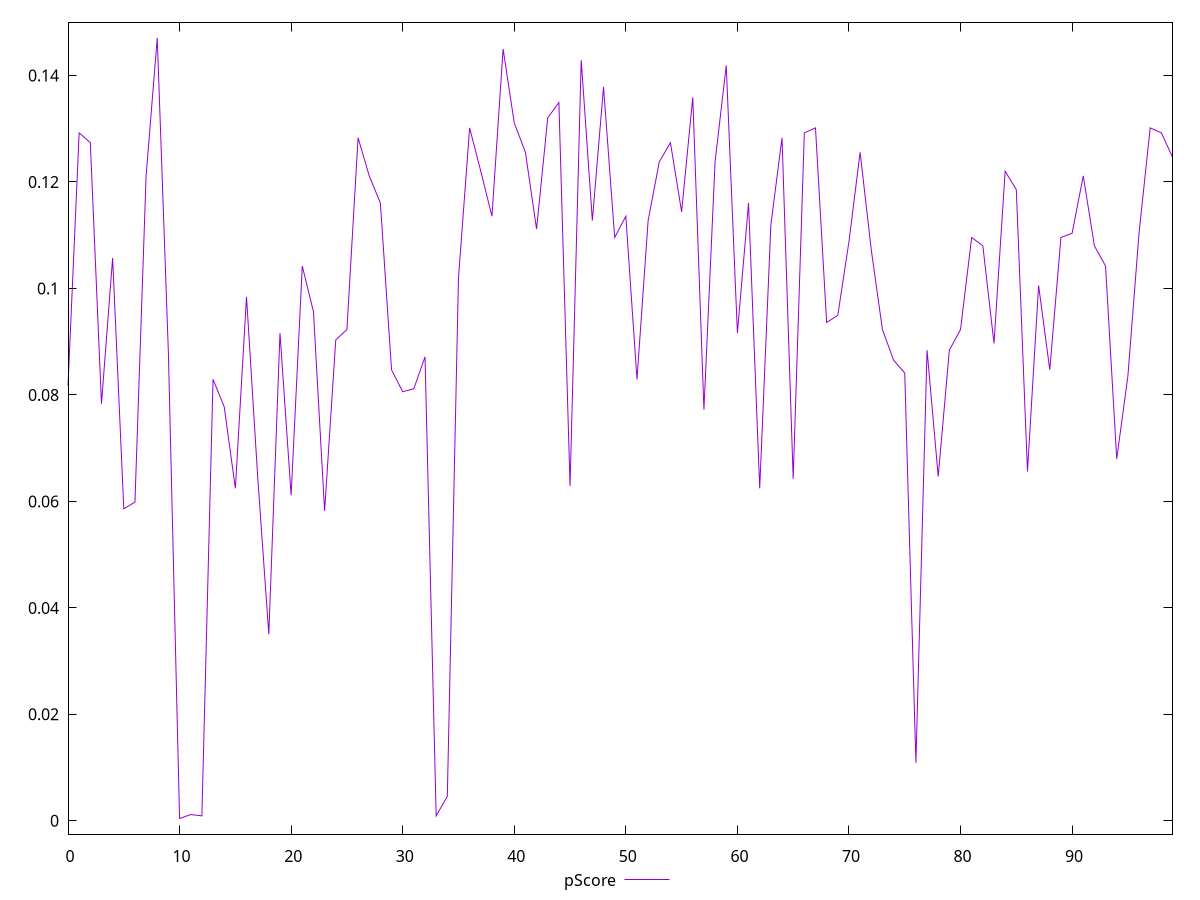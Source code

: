 reset

$pScore <<EOF
0 0.08175284192621213
1 0.1292308021079473
2 0.12738850416923164
3 0.07833742203209493
4 0.10571874504121481
5 0.05861978351752828
6 0.059870339762956915
7 0.12114639749166956
8 0.14706259471706262
9 0.08778979045568092
10 0.0004373213442573354
11 0.001184762903588099
12 0.0009312442660635578
13 0.08292510521165275
14 0.07778264878746571
15 0.06245539902809949
16 0.09841712875205433
17 0.06469812743014769
18 0.035043795307450165
19 0.09162999262168736
20 0.061148670102908864
21 0.10421548269386727
22 0.09564257607684967
23 0.05820899742884017
24 0.09033113767088724
25 0.09228658454038902
26 0.1283063245991602
27 0.12114639749167117
28 0.11604241586001829
29 0.08471603248599108
30 0.08059763738530379
31 0.08117312279213318
32 0.0871659998972984
33 0.0009363125957330687
34 0.004608642292343701
35 0.10200131895694392
36 0.13016198206344387
37 0.12201886905191472
38 0.11357262648609157
39 0.1449655318718388
40 0.13109991006608174
41 0.12557265424001762
42 0.11115613360797927
43 0.13204463194839522
44 0.13492002266896308
45 0.06289739600370814
46 0.14289830734397002
47 0.11276126196537584
48 0.13785823044069168
49 0.1095742012630102
50 0.11357262648609012
51 0.08292510521165275
52 0.11276126196537734
53 0.12378289404457371
54 0.12738850416923164
55 0.11438991268327542
56 0.13589238301808992
57 0.07723192809508672
58 0.12378289404457371
59 0.14187576207552444
60 0.09162999262168736
61 0.11604241586001829
62 0.06245539902809949
63 0.11195577797618411
64 0.1283063245991602
65 0.06424298443422471
66 0.1292308021079473
67 0.13016198206344554
68 0.09361426987673704
69 0.09496152326410978
70 0.10879183263502717
71 0.12557265424002095
72 0.10724409059049755
73 0.09228658454038902
74 0.08654676150583973
75 0.08411467697555475
76 0.010890556333177204
77 0.08841816618555004
78 0.06469812743014769
79 0.08841816618555004
80 0.09228658454038902
81 0.1095742012630102
82 0.10801514232500159
83 0.08968880625091713
84 0.12201886905191472
85 0.11856662532033047
86 0.06561848134326181
87 0.1005519182217759
88 0.08471603248599108
89 0.1095742012630102
90 0.1103622881843978
91 0.12114639749167117
92 0.10801514232500159
93 0.10421548269386727
94 0.0679792664302098
95 0.0835177117960465
96 0.1103622881843978
97 0.13016198206344387
98 0.1292308021079473
99 0.12467453517163446
EOF

set key outside below
set xrange [0:99]
set yrange [-0.0024951841231987703:0.14999510018451873]
set trange [-0.0024951841231987703:0.14999510018451873]
set terminal svg size 640, 500 enhanced background rgb 'white'
set output "reprap/max-potential-fid/samples/pages+cached/pScore/values.svg"

plot $pScore title "pScore" with line

reset

